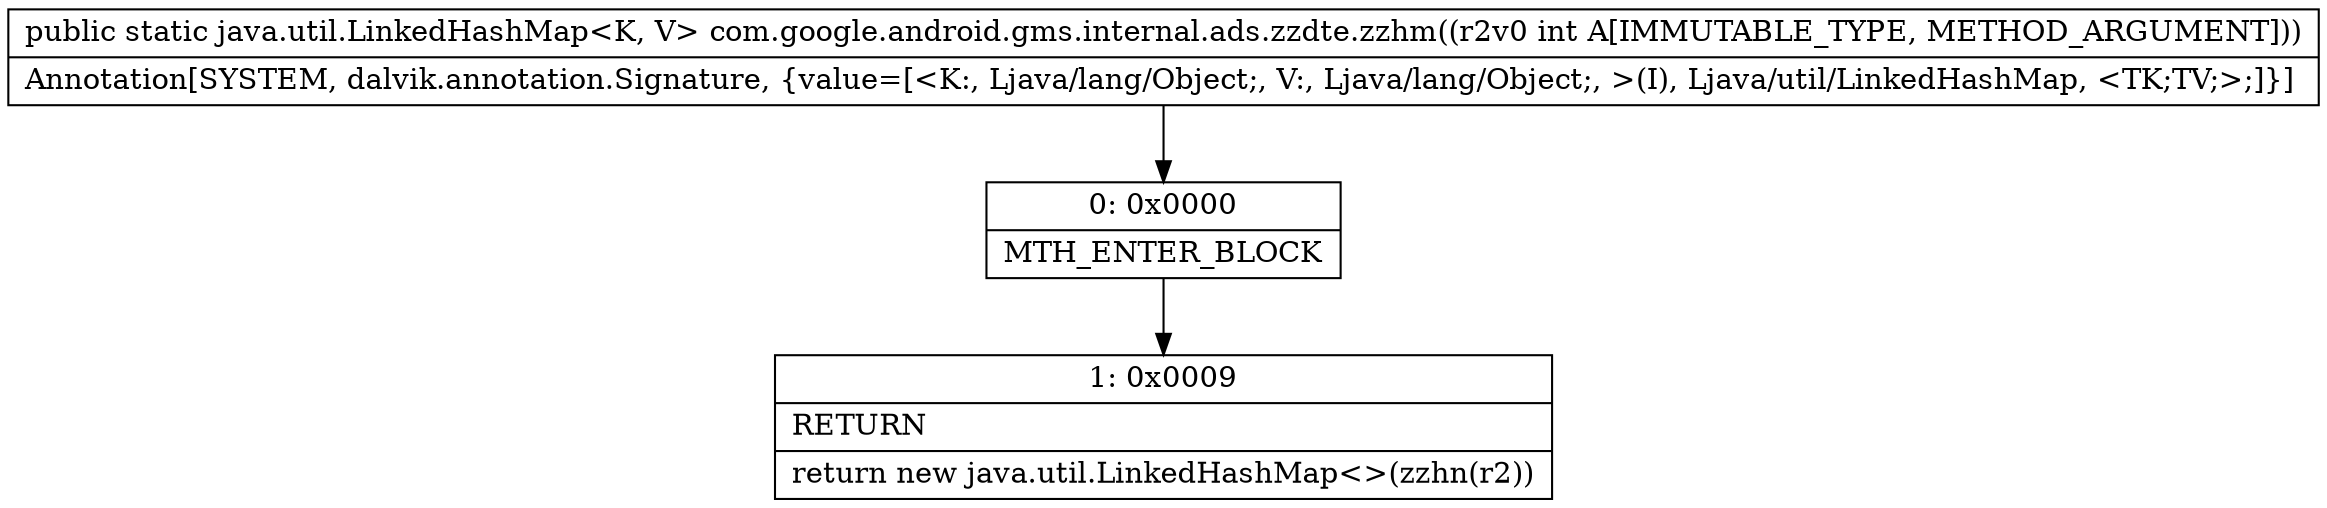 digraph "CFG forcom.google.android.gms.internal.ads.zzdte.zzhm(I)Ljava\/util\/LinkedHashMap;" {
Node_0 [shape=record,label="{0\:\ 0x0000|MTH_ENTER_BLOCK\l}"];
Node_1 [shape=record,label="{1\:\ 0x0009|RETURN\l|return new java.util.LinkedHashMap\<\>(zzhn(r2))\l}"];
MethodNode[shape=record,label="{public static java.util.LinkedHashMap\<K, V\> com.google.android.gms.internal.ads.zzdte.zzhm((r2v0 int A[IMMUTABLE_TYPE, METHOD_ARGUMENT]))  | Annotation[SYSTEM, dalvik.annotation.Signature, \{value=[\<K:, Ljava\/lang\/Object;, V:, Ljava\/lang\/Object;, \>(I), Ljava\/util\/LinkedHashMap, \<TK;TV;\>;]\}]\l}"];
MethodNode -> Node_0;
Node_0 -> Node_1;
}

